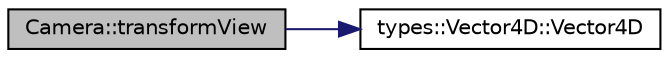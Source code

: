 digraph "Camera::transformView"
{
  edge [fontname="Helvetica",fontsize="10",labelfontname="Helvetica",labelfontsize="10"];
  node [fontname="Helvetica",fontsize="10",shape=record];
  rankdir="LR";
  Node1 [label="Camera::transformView",height=0.2,width=0.4,color="black", fillcolor="grey75", style="filled", fontcolor="black"];
  Node1 -> Node2 [color="midnightblue",fontsize="10",style="solid",fontname="Helvetica"];
  Node2 [label="types::Vector4D::Vector4D",height=0.2,width=0.4,color="black", fillcolor="white", style="filled",URL="$structtypes_1_1_vector4_d.html#a8b7d063aeb822272b6c8ff6828735c2c"];
}
